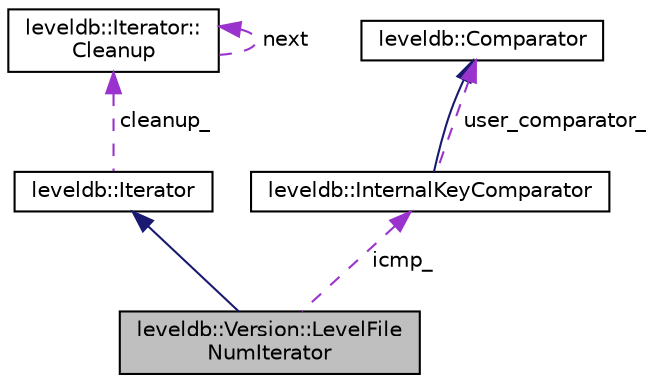 digraph "leveldb::Version::LevelFileNumIterator"
{
  edge [fontname="Helvetica",fontsize="10",labelfontname="Helvetica",labelfontsize="10"];
  node [fontname="Helvetica",fontsize="10",shape=record];
  Node1 [label="leveldb::Version::LevelFile\lNumIterator",height=0.2,width=0.4,color="black", fillcolor="grey75", style="filled" fontcolor="black"];
  Node2 -> Node1 [dir="back",color="midnightblue",fontsize="10",style="solid"];
  Node2 [label="leveldb::Iterator",height=0.2,width=0.4,color="black", fillcolor="white", style="filled",URL="$classleveldb_1_1_iterator.html"];
  Node3 -> Node2 [dir="back",color="darkorchid3",fontsize="10",style="dashed",label=" cleanup_" ];
  Node3 [label="leveldb::Iterator::\lCleanup",height=0.2,width=0.4,color="black", fillcolor="white", style="filled",URL="$structleveldb_1_1_iterator_1_1_cleanup.html"];
  Node3 -> Node3 [dir="back",color="darkorchid3",fontsize="10",style="dashed",label=" next" ];
  Node4 -> Node1 [dir="back",color="darkorchid3",fontsize="10",style="dashed",label=" icmp_" ];
  Node4 [label="leveldb::InternalKeyComparator",height=0.2,width=0.4,color="black", fillcolor="white", style="filled",URL="$classleveldb_1_1_internal_key_comparator.html"];
  Node5 -> Node4 [dir="back",color="midnightblue",fontsize="10",style="solid"];
  Node5 [label="leveldb::Comparator",height=0.2,width=0.4,color="black", fillcolor="white", style="filled",URL="$structleveldb_1_1_comparator.html"];
  Node5 -> Node4 [dir="back",color="darkorchid3",fontsize="10",style="dashed",label=" user_comparator_" ];
}
